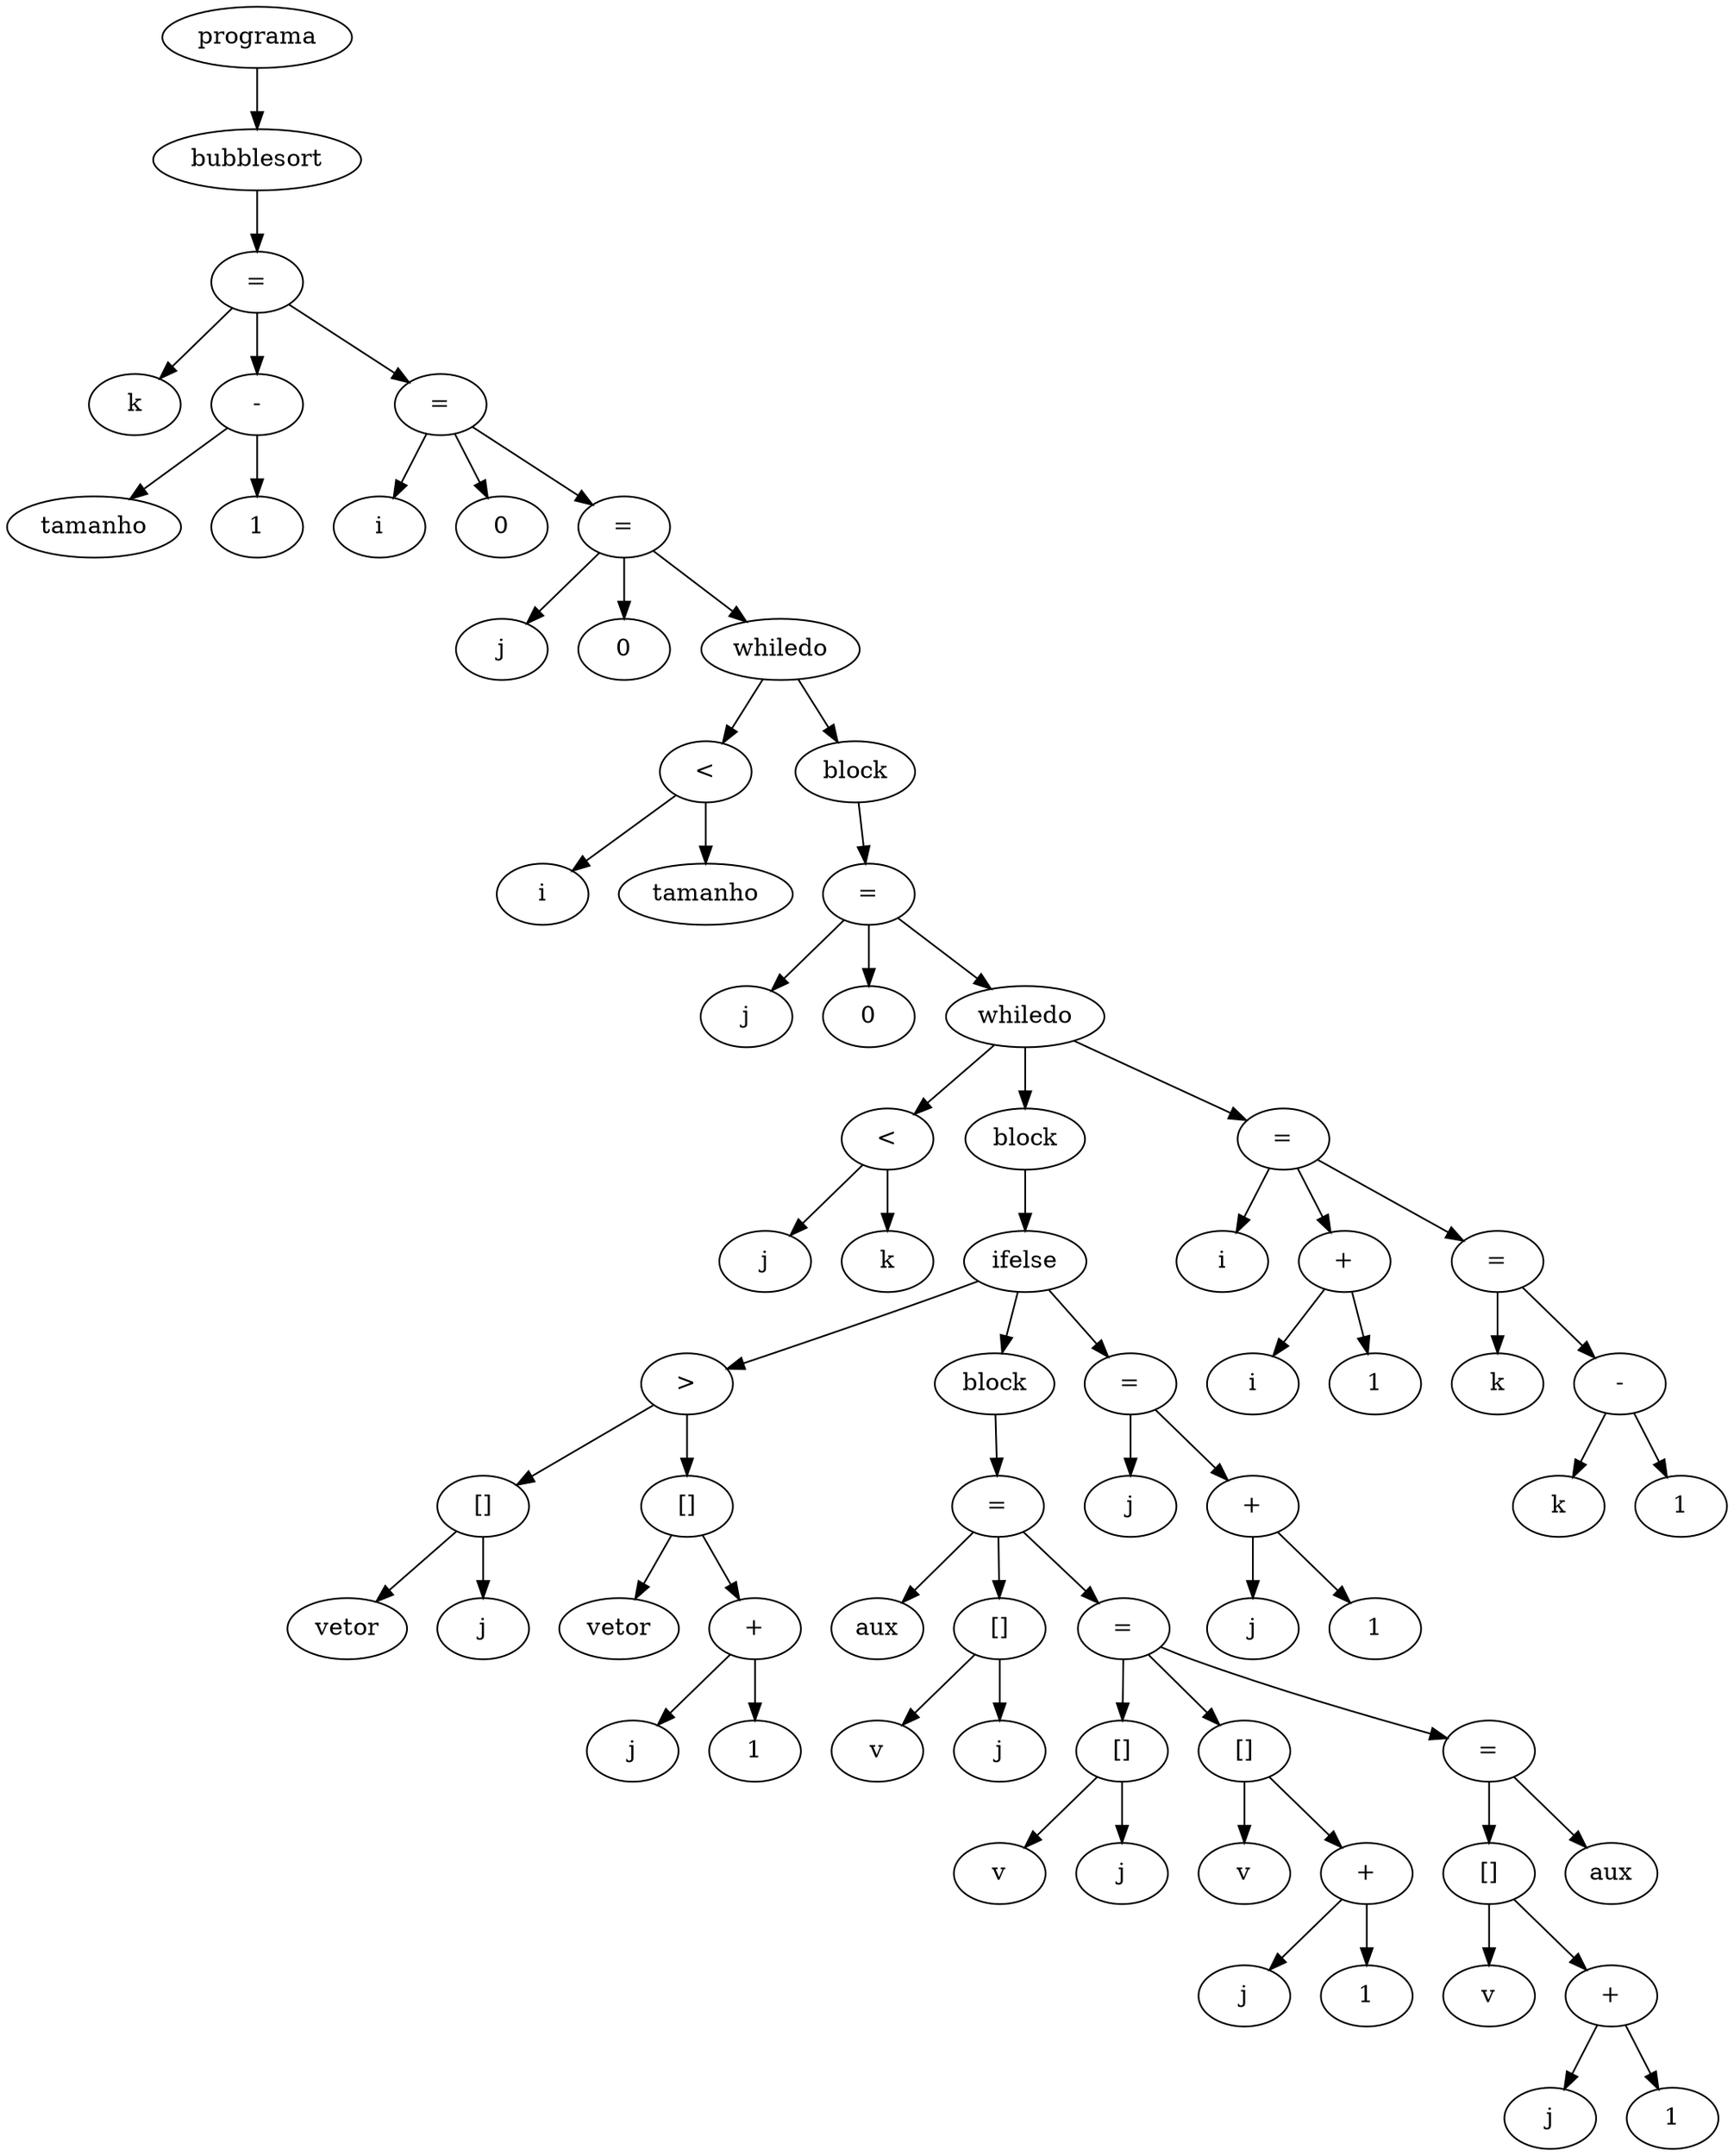 digraph G {
node_0x828c958 [label="k"]
node_0x828c970 [label="tamanho"]
node_0x828c9b0 [label="1"]
node_0x828c9c8 [label="-"]
node_0x828c9c8 -> node_0x828c970
node_0x828c9c8 -> node_0x828c9b0
node_0x828c9e0 [label="="]
node_0x828c9e0 -> node_0x828c958
node_0x828c9e0 -> node_0x828c9c8
node_0x828c9f8 [label="i"]
node_0x828ca38 [label="0"]
node_0x828ca50 [label="="]
node_0x828ca50 -> node_0x828c9f8
node_0x828ca50 -> node_0x828ca38
node_0x828ca68 [label="j"]
node_0x828ca80 [label="0"]
node_0x828ca98 [label="="]
node_0x828ca98 -> node_0x828ca68
node_0x828ca98 -> node_0x828ca80
node_0x828cab0 [label="i"]
node_0x828cac8 [label="tamanho"]
node_0x828cae0 [label="<"]
node_0x828cae0 -> node_0x828cab0
node_0x828cae0 -> node_0x828cac8
node_0x828caf8 [label="j"]
node_0x828cb10 [label="0"]
node_0x828cb28 [label="="]
node_0x828cb28 -> node_0x828caf8
node_0x828cb28 -> node_0x828cb10
node_0x828cb40 [label="j"]
node_0x828cb58 [label="k"]
node_0x828cb70 [label="<"]
node_0x828cb70 -> node_0x828cb40
node_0x828cb70 -> node_0x828cb58
node_0x828cb88 [label="vetor"]
node_0x828cba0 [label="j"]
node_0x828cbb8 [label="[]"]
node_0x828cbb8 -> node_0x828cb88
node_0x828cbb8 -> node_0x828cba0
node_0x828cbd0 [label="vetor"]
node_0x828cbe8 [label="j"]
node_0x828cc00 [label="1"]
node_0x828cc18 [label="+"]
node_0x828cc18 -> node_0x828cbe8
node_0x828cc18 -> node_0x828cc00
node_0x828cc30 [label="[]"]
node_0x828cc30 -> node_0x828cbd0
node_0x828cc30 -> node_0x828cc18
node_0x828cc48 [label=">"]
node_0x828cc48 -> node_0x828cbb8
node_0x828cc48 -> node_0x828cc30
node_0x828cc60 [label="aux"]
node_0x828cca0 [label="v"]
node_0x828ccb8 [label="j"]
node_0x828ccd0 [label="[]"]
node_0x828ccd0 -> node_0x828cca0
node_0x828ccd0 -> node_0x828ccb8
node_0x828cce8 [label="="]
node_0x828cce8 -> node_0x828cc60
node_0x828cce8 -> node_0x828ccd0
node_0x828cd00 [label="v"]
node_0x828cd18 [label="j"]
node_0x828cd30 [label="[]"]
node_0x828cd30 -> node_0x828cd00
node_0x828cd30 -> node_0x828cd18
node_0x828cd48 [label="v"]
node_0x828cd60 [label="j"]
node_0x828cd78 [label="1"]
node_0x828cd90 [label="+"]
node_0x828cd90 -> node_0x828cd60
node_0x828cd90 -> node_0x828cd78
node_0x828cda8 [label="[]"]
node_0x828cda8 -> node_0x828cd48
node_0x828cda8 -> node_0x828cd90
node_0x828cdc0 [label="="]
node_0x828cdc0 -> node_0x828cd30
node_0x828cdc0 -> node_0x828cda8
node_0x828cdd8 [label="v"]
node_0x828cdf0 [label="j"]
node_0x828ce08 [label="1"]
node_0x828ce20 [label="+"]
node_0x828ce20 -> node_0x828cdf0
node_0x828ce20 -> node_0x828ce08
node_0x828ce38 [label="[]"]
node_0x828ce38 -> node_0x828cdd8
node_0x828ce38 -> node_0x828ce20
node_0x828ce50 [label="aux"]
node_0x828ce68 [label="="]
node_0x828ce68 -> node_0x828ce38
node_0x828ce68 -> node_0x828ce50
node_0x828cdc0 -> node_0x828ce68
node_0x828cce8 -> node_0x828cdc0
node_0x828ce80 [label="block"]
node_0x828ce80 -> node_0x828cce8
node_0x828ce98 [label="ifelse"]
node_0x828ce98 -> node_0x828cc48
node_0x828ce98 -> node_0x828ce80
node_0x828ceb0 [label="j"]
node_0x828cec8 [label="j"]
node_0x828cee0 [label="1"]
node_0x828cef8 [label="+"]
node_0x828cef8 -> node_0x828cec8
node_0x828cef8 -> node_0x828cee0
node_0x828cf10 [label="="]
node_0x828cf10 -> node_0x828ceb0
node_0x828cf10 -> node_0x828cef8
node_0x828ce98 -> node_0x828cf10
node_0x828cf40 [label="block"]
node_0x828cf40 -> node_0x828ce98
node_0x828cf28 [label="whiledo"]
node_0x828cf28 -> node_0x828cb70
node_0x828cf28 -> node_0x828cf40
node_0x828cf58 [label="i"]
node_0x828cf70 [label="i"]
node_0x828cf88 [label="1"]
node_0x828cfa0 [label="+"]
node_0x828cfa0 -> node_0x828cf70
node_0x828cfa0 -> node_0x828cf88
node_0x828cfb8 [label="="]
node_0x828cfb8 -> node_0x828cf58
node_0x828cfb8 -> node_0x828cfa0
node_0x828cfd0 [label="k"]
node_0x828cfe8 [label="k"]
node_0x828d000 [label="1"]
node_0x828d018 [label="-"]
node_0x828d018 -> node_0x828cfe8
node_0x828d018 -> node_0x828d000
node_0x828d030 [label="="]
node_0x828d030 -> node_0x828cfd0
node_0x828d030 -> node_0x828d018
node_0x828cfb8 -> node_0x828d030
node_0x828cf28 -> node_0x828cfb8
node_0x828cb28 -> node_0x828cf28
node_0x828d060 [label="block"]
node_0x828d060 -> node_0x828cb28
node_0x828d048 [label="whiledo"]
node_0x828d048 -> node_0x828cae0
node_0x828d048 -> node_0x828d060
node_0x828ca98 -> node_0x828d048
node_0x828ca50 -> node_0x828ca98
node_0x828c9e0 -> node_0x828ca50
node_0x828d090 [label="bubblesort"]
node_0x828d090 -> node_0x828c9e0
node_0x828d0a8 [label="programa"]
node_0x828d0a8 -> node_0x828d090
}
